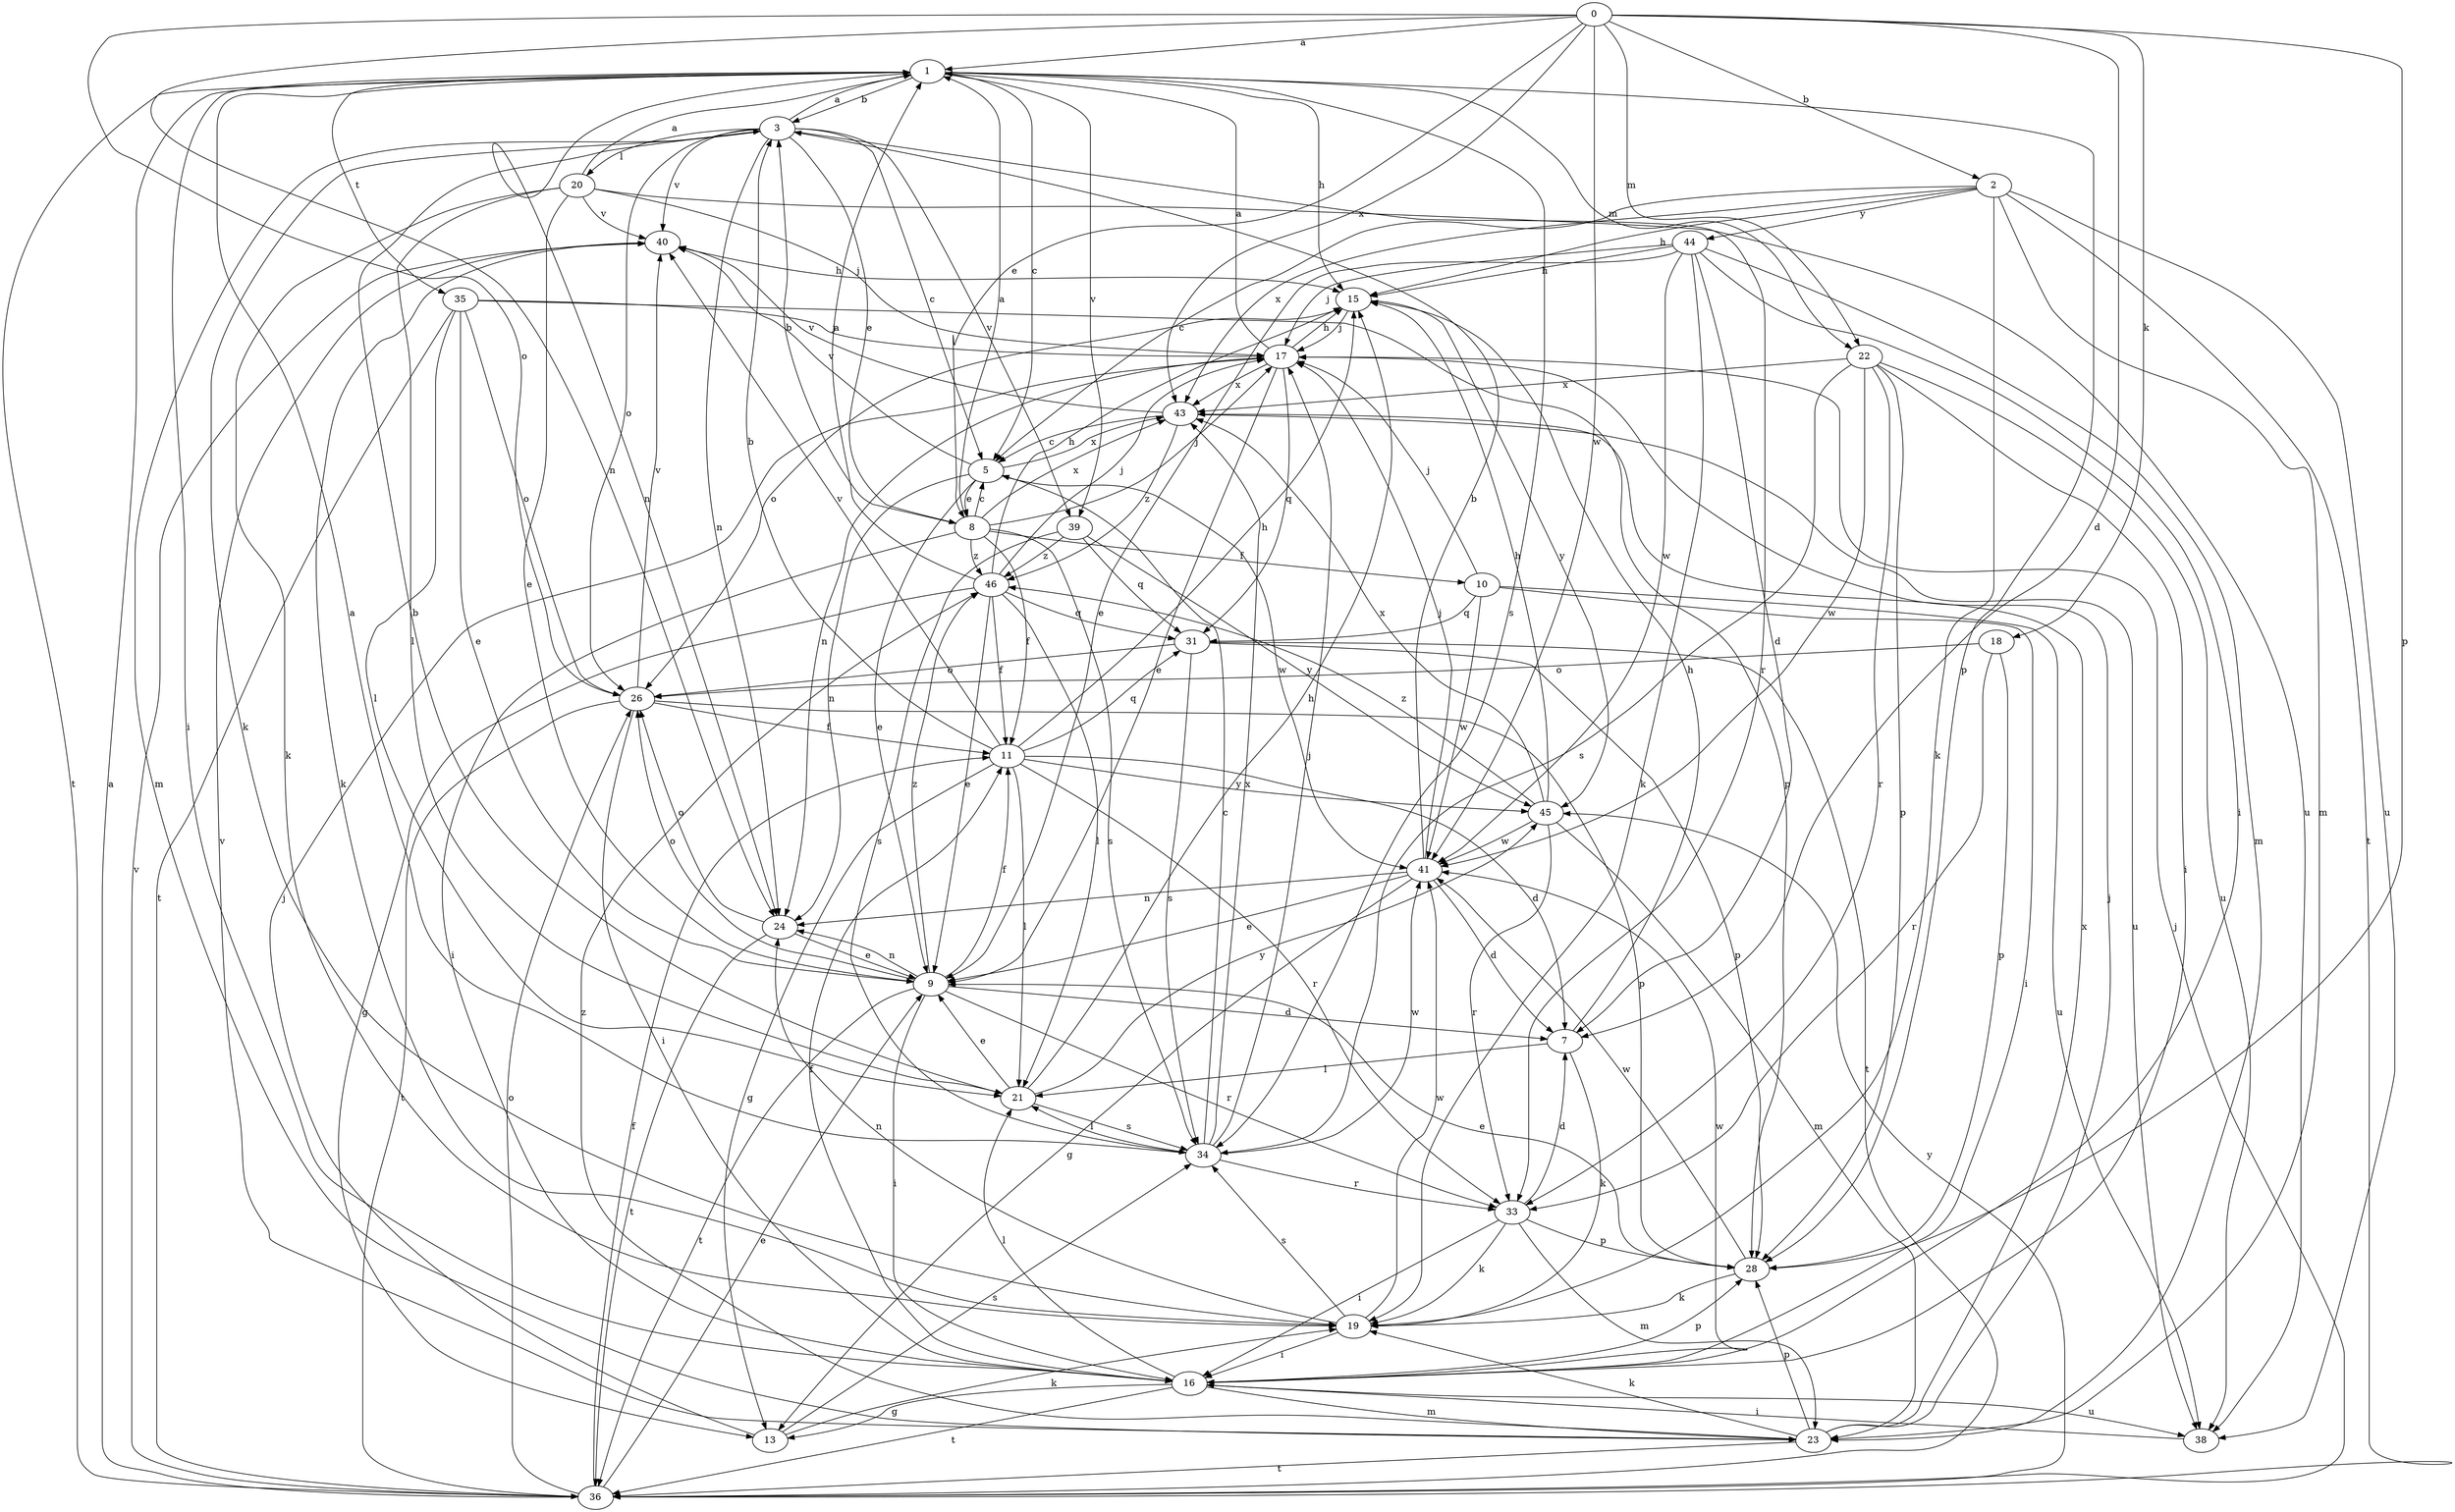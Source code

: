 strict digraph  {
0;
1;
2;
3;
5;
7;
8;
9;
10;
11;
13;
15;
16;
17;
18;
19;
20;
21;
22;
23;
24;
26;
28;
31;
33;
34;
35;
36;
38;
39;
40;
41;
43;
44;
45;
46;
0 -> 1  [label=a];
0 -> 2  [label=b];
0 -> 7  [label=d];
0 -> 8  [label=e];
0 -> 18  [label=k];
0 -> 22  [label=m];
0 -> 24  [label=n];
0 -> 26  [label=o];
0 -> 28  [label=p];
0 -> 41  [label=w];
0 -> 43  [label=x];
1 -> 3  [label=b];
1 -> 5  [label=c];
1 -> 15  [label=h];
1 -> 16  [label=i];
1 -> 22  [label=m];
1 -> 24  [label=n];
1 -> 28  [label=p];
1 -> 34  [label=s];
1 -> 35  [label=t];
1 -> 36  [label=t];
1 -> 39  [label=v];
2 -> 5  [label=c];
2 -> 15  [label=h];
2 -> 19  [label=k];
2 -> 23  [label=m];
2 -> 36  [label=t];
2 -> 38  [label=u];
2 -> 43  [label=x];
2 -> 44  [label=y];
3 -> 1  [label=a];
3 -> 5  [label=c];
3 -> 8  [label=e];
3 -> 19  [label=k];
3 -> 20  [label=l];
3 -> 23  [label=m];
3 -> 24  [label=n];
3 -> 26  [label=o];
3 -> 33  [label=r];
3 -> 39  [label=v];
3 -> 40  [label=v];
5 -> 8  [label=e];
5 -> 9  [label=e];
5 -> 24  [label=n];
5 -> 40  [label=v];
5 -> 41  [label=w];
5 -> 43  [label=x];
7 -> 15  [label=h];
7 -> 19  [label=k];
7 -> 21  [label=l];
8 -> 1  [label=a];
8 -> 3  [label=b];
8 -> 5  [label=c];
8 -> 10  [label=f];
8 -> 11  [label=f];
8 -> 16  [label=i];
8 -> 17  [label=j];
8 -> 34  [label=s];
8 -> 43  [label=x];
8 -> 46  [label=z];
9 -> 7  [label=d];
9 -> 11  [label=f];
9 -> 16  [label=i];
9 -> 24  [label=n];
9 -> 26  [label=o];
9 -> 33  [label=r];
9 -> 36  [label=t];
9 -> 46  [label=z];
10 -> 16  [label=i];
10 -> 17  [label=j];
10 -> 31  [label=q];
10 -> 38  [label=u];
10 -> 41  [label=w];
11 -> 3  [label=b];
11 -> 7  [label=d];
11 -> 13  [label=g];
11 -> 15  [label=h];
11 -> 21  [label=l];
11 -> 31  [label=q];
11 -> 33  [label=r];
11 -> 40  [label=v];
11 -> 45  [label=y];
13 -> 17  [label=j];
13 -> 19  [label=k];
13 -> 34  [label=s];
15 -> 17  [label=j];
15 -> 26  [label=o];
15 -> 45  [label=y];
16 -> 11  [label=f];
16 -> 13  [label=g];
16 -> 21  [label=l];
16 -> 23  [label=m];
16 -> 28  [label=p];
16 -> 36  [label=t];
16 -> 38  [label=u];
16 -> 41  [label=w];
17 -> 1  [label=a];
17 -> 9  [label=e];
17 -> 15  [label=h];
17 -> 24  [label=n];
17 -> 31  [label=q];
17 -> 43  [label=x];
18 -> 26  [label=o];
18 -> 28  [label=p];
18 -> 33  [label=r];
19 -> 16  [label=i];
19 -> 24  [label=n];
19 -> 34  [label=s];
19 -> 41  [label=w];
20 -> 1  [label=a];
20 -> 9  [label=e];
20 -> 17  [label=j];
20 -> 19  [label=k];
20 -> 21  [label=l];
20 -> 38  [label=u];
20 -> 40  [label=v];
21 -> 3  [label=b];
21 -> 9  [label=e];
21 -> 15  [label=h];
21 -> 34  [label=s];
21 -> 45  [label=y];
22 -> 16  [label=i];
22 -> 28  [label=p];
22 -> 33  [label=r];
22 -> 34  [label=s];
22 -> 38  [label=u];
22 -> 41  [label=w];
22 -> 43  [label=x];
23 -> 17  [label=j];
23 -> 19  [label=k];
23 -> 28  [label=p];
23 -> 36  [label=t];
23 -> 40  [label=v];
23 -> 43  [label=x];
23 -> 46  [label=z];
24 -> 9  [label=e];
24 -> 26  [label=o];
24 -> 36  [label=t];
26 -> 11  [label=f];
26 -> 16  [label=i];
26 -> 28  [label=p];
26 -> 36  [label=t];
26 -> 40  [label=v];
28 -> 9  [label=e];
28 -> 19  [label=k];
28 -> 41  [label=w];
31 -> 26  [label=o];
31 -> 28  [label=p];
31 -> 34  [label=s];
31 -> 36  [label=t];
33 -> 7  [label=d];
33 -> 16  [label=i];
33 -> 19  [label=k];
33 -> 23  [label=m];
33 -> 28  [label=p];
34 -> 1  [label=a];
34 -> 5  [label=c];
34 -> 17  [label=j];
34 -> 21  [label=l];
34 -> 33  [label=r];
34 -> 41  [label=w];
34 -> 43  [label=x];
35 -> 9  [label=e];
35 -> 17  [label=j];
35 -> 21  [label=l];
35 -> 26  [label=o];
35 -> 28  [label=p];
35 -> 36  [label=t];
36 -> 1  [label=a];
36 -> 9  [label=e];
36 -> 11  [label=f];
36 -> 17  [label=j];
36 -> 26  [label=o];
36 -> 40  [label=v];
36 -> 45  [label=y];
38 -> 16  [label=i];
39 -> 31  [label=q];
39 -> 34  [label=s];
39 -> 45  [label=y];
39 -> 46  [label=z];
40 -> 15  [label=h];
40 -> 19  [label=k];
41 -> 3  [label=b];
41 -> 7  [label=d];
41 -> 9  [label=e];
41 -> 13  [label=g];
41 -> 17  [label=j];
41 -> 24  [label=n];
43 -> 5  [label=c];
43 -> 38  [label=u];
43 -> 40  [label=v];
43 -> 46  [label=z];
44 -> 7  [label=d];
44 -> 9  [label=e];
44 -> 15  [label=h];
44 -> 16  [label=i];
44 -> 17  [label=j];
44 -> 19  [label=k];
44 -> 23  [label=m];
44 -> 41  [label=w];
45 -> 15  [label=h];
45 -> 23  [label=m];
45 -> 33  [label=r];
45 -> 41  [label=w];
45 -> 43  [label=x];
45 -> 46  [label=z];
46 -> 1  [label=a];
46 -> 9  [label=e];
46 -> 11  [label=f];
46 -> 13  [label=g];
46 -> 15  [label=h];
46 -> 17  [label=j];
46 -> 21  [label=l];
46 -> 31  [label=q];
}
